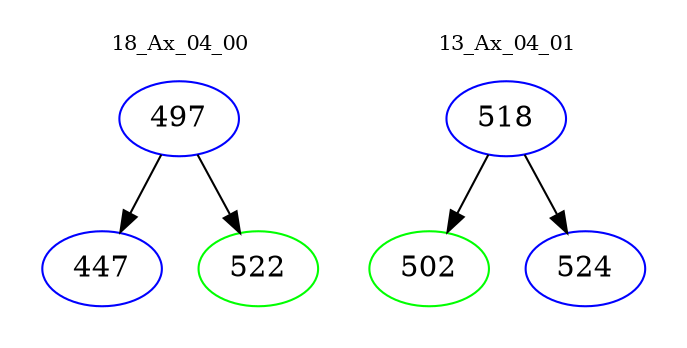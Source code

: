 digraph{
subgraph cluster_0 {
color = white
label = "18_Ax_04_00";
fontsize=10;
T0_497 [label="497", color="blue"]
T0_497 -> T0_447 [color="black"]
T0_447 [label="447", color="blue"]
T0_497 -> T0_522 [color="black"]
T0_522 [label="522", color="green"]
}
subgraph cluster_1 {
color = white
label = "13_Ax_04_01";
fontsize=10;
T1_518 [label="518", color="blue"]
T1_518 -> T1_502 [color="black"]
T1_502 [label="502", color="green"]
T1_518 -> T1_524 [color="black"]
T1_524 [label="524", color="blue"]
}
}
